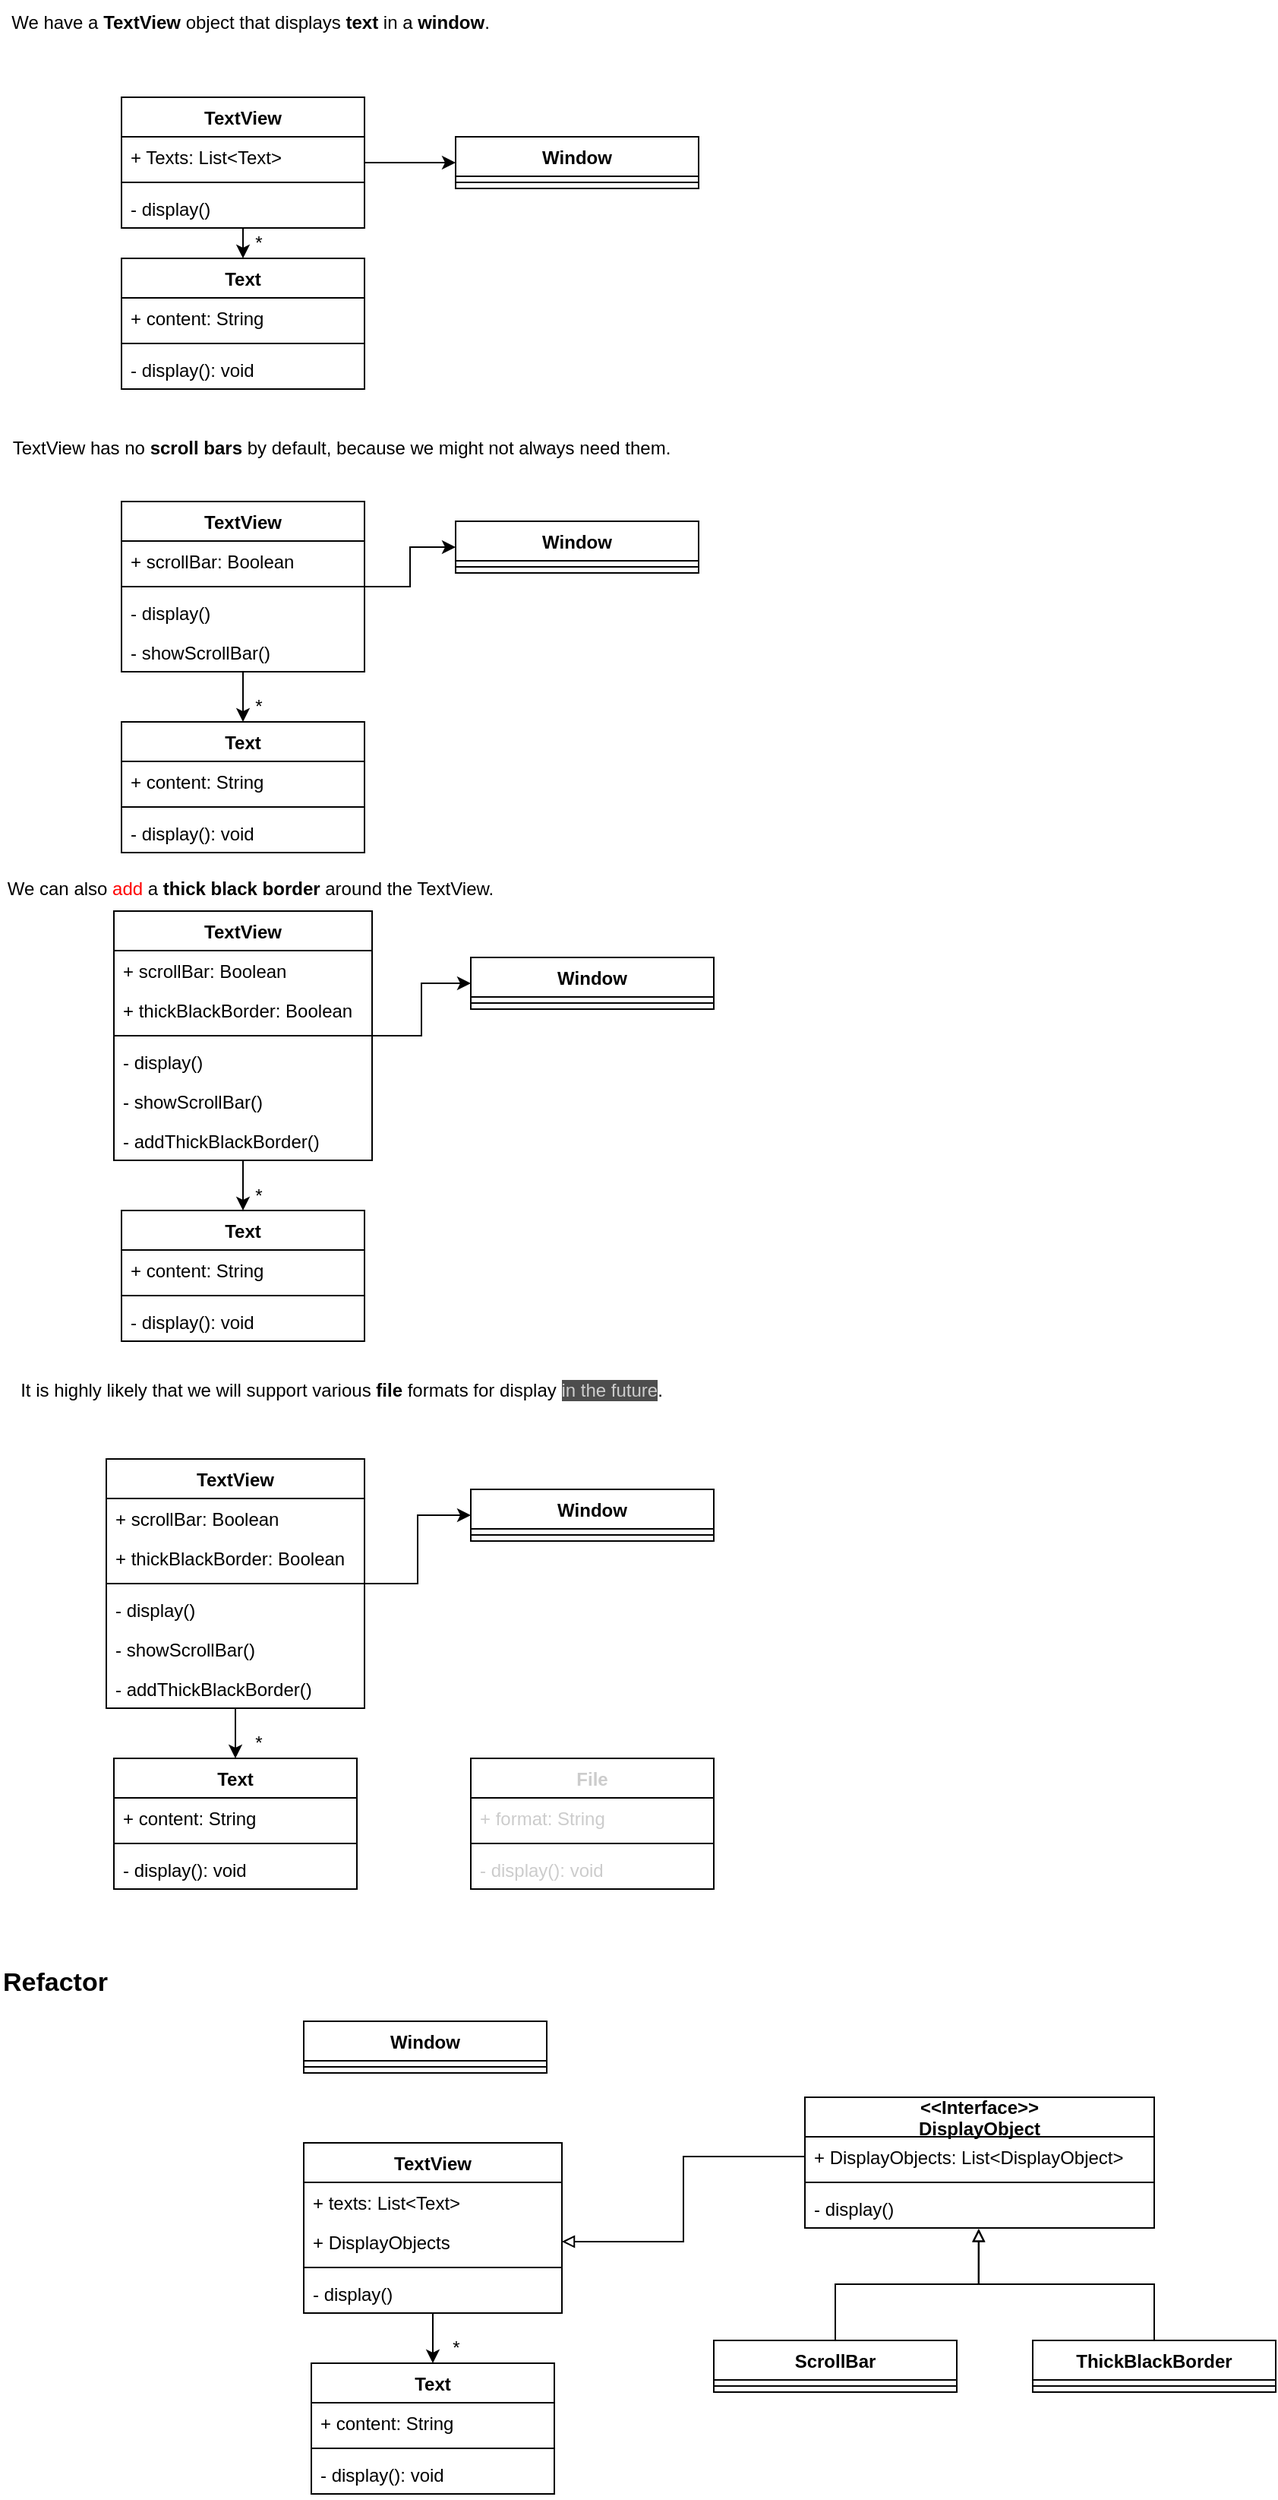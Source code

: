 <mxfile>
    <diagram id="C5RBs43oDa-KdzZeNtuy" name="Page-1">
        <mxGraphModel dx="728" dy="557" grid="1" gridSize="10" guides="1" tooltips="1" connect="1" arrows="1" fold="1" page="1" pageScale="1" pageWidth="827" pageHeight="1169" math="0" shadow="0">
            <root>
                <mxCell id="WIyWlLk6GJQsqaUBKTNV-0"/>
                <mxCell id="WIyWlLk6GJQsqaUBKTNV-1" parent="WIyWlLk6GJQsqaUBKTNV-0"/>
                <mxCell id="yuUWmGz7GWyk-0eLopX_-0" value="We have a &lt;b&gt;TextView&lt;/b&gt; object that displays &lt;b&gt;text&lt;/b&gt; in a &lt;b&gt;window&lt;/b&gt;." style="text;html=1;strokeColor=none;fillColor=none;align=center;verticalAlign=middle;whiteSpace=wrap;rounded=0;" parent="WIyWlLk6GJQsqaUBKTNV-1" vertex="1">
                    <mxGeometry width="330" height="30" as="geometry"/>
                </mxCell>
                <mxCell id="yuUWmGz7GWyk-0eLopX_-1" value="TextView has no &lt;b&gt;scroll bars&lt;/b&gt; by default, because we might not always need them." style="text;html=1;strokeColor=none;fillColor=none;align=center;verticalAlign=middle;whiteSpace=wrap;rounded=0;" parent="WIyWlLk6GJQsqaUBKTNV-1" vertex="1">
                    <mxGeometry y="280" width="450" height="30" as="geometry"/>
                </mxCell>
                <mxCell id="yuUWmGz7GWyk-0eLopX_-2" value="We can also &lt;font color=&quot;#ff0000&quot;&gt;add&lt;/font&gt; a &lt;b&gt;thick black border&lt;/b&gt; around the TextView." style="text;html=1;strokeColor=none;fillColor=none;align=center;verticalAlign=middle;whiteSpace=wrap;rounded=0;" parent="WIyWlLk6GJQsqaUBKTNV-1" vertex="1">
                    <mxGeometry y="569.5" width="330" height="30" as="geometry"/>
                </mxCell>
                <mxCell id="yuUWmGz7GWyk-0eLopX_-3" value="It is highly likely that we will support various &lt;b&gt;file&lt;/b&gt; formats for display &lt;font color=&quot;#cccccc&quot; style=&quot;background-color: rgb(77 , 77 , 77)&quot;&gt;in the future&lt;/font&gt;." style="text;html=1;strokeColor=none;fillColor=none;align=center;verticalAlign=middle;whiteSpace=wrap;rounded=0;" parent="WIyWlLk6GJQsqaUBKTNV-1" vertex="1">
                    <mxGeometry y="900" width="450" height="30" as="geometry"/>
                </mxCell>
                <mxCell id="2FTrZh9dRt6PB6GMCPeH-0" style="edgeStyle=orthogonalEdgeStyle;rounded=0;orthogonalLoop=1;jettySize=auto;html=1;exitX=1;exitY=0.5;exitDx=0;exitDy=0;entryX=0;entryY=0.5;entryDx=0;entryDy=0;" parent="WIyWlLk6GJQsqaUBKTNV-1" source="yuUWmGz7GWyk-0eLopX_-4" target="yuUWmGz7GWyk-0eLopX_-12" edge="1">
                    <mxGeometry relative="1" as="geometry"/>
                </mxCell>
                <mxCell id="2FTrZh9dRt6PB6GMCPeH-51" style="edgeStyle=orthogonalEdgeStyle;rounded=0;orthogonalLoop=1;jettySize=auto;html=1;exitX=0.5;exitY=1;exitDx=0;exitDy=0;entryX=0.5;entryY=0;entryDx=0;entryDy=0;fontColor=#FF0000;" parent="WIyWlLk6GJQsqaUBKTNV-1" source="yuUWmGz7GWyk-0eLopX_-4" target="yuUWmGz7GWyk-0eLopX_-8" edge="1">
                    <mxGeometry relative="1" as="geometry"/>
                </mxCell>
                <mxCell id="yuUWmGz7GWyk-0eLopX_-4" value="TextView" style="swimlane;fontStyle=1;align=center;verticalAlign=top;childLayout=stackLayout;horizontal=1;startSize=26;horizontalStack=0;resizeParent=1;resizeParentMax=0;resizeLast=0;collapsible=1;marginBottom=0;" parent="WIyWlLk6GJQsqaUBKTNV-1" vertex="1">
                    <mxGeometry x="80" y="64" width="160" height="86" as="geometry"/>
                </mxCell>
                <mxCell id="2FTrZh9dRt6PB6GMCPeH-126" value="+ Texts: List&lt;Text&gt;" style="text;strokeColor=none;fillColor=none;align=left;verticalAlign=top;spacingLeft=4;spacingRight=4;overflow=hidden;rotatable=0;points=[[0,0.5],[1,0.5]];portConstraint=eastwest;" parent="yuUWmGz7GWyk-0eLopX_-4" vertex="1">
                    <mxGeometry y="26" width="160" height="26" as="geometry"/>
                </mxCell>
                <mxCell id="yuUWmGz7GWyk-0eLopX_-6" value="" style="line;strokeWidth=1;fillColor=none;align=left;verticalAlign=middle;spacingTop=-1;spacingLeft=3;spacingRight=3;rotatable=0;labelPosition=right;points=[];portConstraint=eastwest;" parent="yuUWmGz7GWyk-0eLopX_-4" vertex="1">
                    <mxGeometry y="52" width="160" height="8" as="geometry"/>
                </mxCell>
                <mxCell id="yuUWmGz7GWyk-0eLopX_-7" value="- display()" style="text;strokeColor=none;fillColor=none;align=left;verticalAlign=top;spacingLeft=4;spacingRight=4;overflow=hidden;rotatable=0;points=[[0,0.5],[1,0.5]];portConstraint=eastwest;" parent="yuUWmGz7GWyk-0eLopX_-4" vertex="1">
                    <mxGeometry y="60" width="160" height="26" as="geometry"/>
                </mxCell>
                <mxCell id="yuUWmGz7GWyk-0eLopX_-8" value="Text" style="swimlane;fontStyle=1;align=center;verticalAlign=top;childLayout=stackLayout;horizontal=1;startSize=26;horizontalStack=0;resizeParent=1;resizeParentMax=0;resizeLast=0;collapsible=1;marginBottom=0;" parent="WIyWlLk6GJQsqaUBKTNV-1" vertex="1">
                    <mxGeometry x="80" y="170" width="160" height="86" as="geometry"/>
                </mxCell>
                <mxCell id="yuUWmGz7GWyk-0eLopX_-9" value="+ content: String" style="text;strokeColor=none;fillColor=none;align=left;verticalAlign=top;spacingLeft=4;spacingRight=4;overflow=hidden;rotatable=0;points=[[0,0.5],[1,0.5]];portConstraint=eastwest;" parent="yuUWmGz7GWyk-0eLopX_-8" vertex="1">
                    <mxGeometry y="26" width="160" height="26" as="geometry"/>
                </mxCell>
                <mxCell id="yuUWmGz7GWyk-0eLopX_-10" value="" style="line;strokeWidth=1;fillColor=none;align=left;verticalAlign=middle;spacingTop=-1;spacingLeft=3;spacingRight=3;rotatable=0;labelPosition=right;points=[];portConstraint=eastwest;" parent="yuUWmGz7GWyk-0eLopX_-8" vertex="1">
                    <mxGeometry y="52" width="160" height="8" as="geometry"/>
                </mxCell>
                <mxCell id="yuUWmGz7GWyk-0eLopX_-11" value="- display(): void" style="text;strokeColor=none;fillColor=none;align=left;verticalAlign=top;spacingLeft=4;spacingRight=4;overflow=hidden;rotatable=0;points=[[0,0.5],[1,0.5]];portConstraint=eastwest;" parent="yuUWmGz7GWyk-0eLopX_-8" vertex="1">
                    <mxGeometry y="60" width="160" height="26" as="geometry"/>
                </mxCell>
                <mxCell id="yuUWmGz7GWyk-0eLopX_-12" value="Window" style="swimlane;fontStyle=1;align=center;verticalAlign=top;childLayout=stackLayout;horizontal=1;startSize=26;horizontalStack=0;resizeParent=1;resizeParentMax=0;resizeLast=0;collapsible=1;marginBottom=0;" parent="WIyWlLk6GJQsqaUBKTNV-1" vertex="1">
                    <mxGeometry x="300" y="90" width="160" height="34" as="geometry"/>
                </mxCell>
                <mxCell id="yuUWmGz7GWyk-0eLopX_-14" value="" style="line;strokeWidth=1;fillColor=none;align=left;verticalAlign=middle;spacingTop=-1;spacingLeft=3;spacingRight=3;rotatable=0;labelPosition=right;points=[];portConstraint=eastwest;" parent="yuUWmGz7GWyk-0eLopX_-12" vertex="1">
                    <mxGeometry y="26" width="160" height="8" as="geometry"/>
                </mxCell>
                <mxCell id="yuUWmGz7GWyk-0eLopX_-17" value="*" style="text;html=1;align=center;verticalAlign=middle;resizable=0;points=[];autosize=1;strokeColor=none;fillColor=none;" parent="WIyWlLk6GJQsqaUBKTNV-1" vertex="1">
                    <mxGeometry x="160" y="150" width="20" height="20" as="geometry"/>
                </mxCell>
                <mxCell id="2FTrZh9dRt6PB6GMCPeH-1" style="edgeStyle=orthogonalEdgeStyle;rounded=0;orthogonalLoop=1;jettySize=auto;html=1;exitX=1;exitY=0.5;exitDx=0;exitDy=0;entryX=0;entryY=0.5;entryDx=0;entryDy=0;" parent="WIyWlLk6GJQsqaUBKTNV-1" source="2FTrZh9dRt6PB6GMCPeH-2" target="2FTrZh9dRt6PB6GMCPeH-10" edge="1">
                    <mxGeometry relative="1" as="geometry"/>
                </mxCell>
                <mxCell id="2FTrZh9dRt6PB6GMCPeH-2" value="TextView" style="swimlane;fontStyle=1;align=center;verticalAlign=top;childLayout=stackLayout;horizontal=1;startSize=26;horizontalStack=0;resizeParent=1;resizeParentMax=0;resizeLast=0;collapsible=1;marginBottom=0;" parent="WIyWlLk6GJQsqaUBKTNV-1" vertex="1">
                    <mxGeometry x="80" y="330" width="160" height="112" as="geometry"/>
                </mxCell>
                <mxCell id="2FTrZh9dRt6PB6GMCPeH-13" value="+ scrollBar: Boolean" style="text;strokeColor=none;fillColor=none;align=left;verticalAlign=top;spacingLeft=4;spacingRight=4;overflow=hidden;rotatable=0;points=[[0,0.5],[1,0.5]];portConstraint=eastwest;" parent="2FTrZh9dRt6PB6GMCPeH-2" vertex="1">
                    <mxGeometry y="26" width="160" height="26" as="geometry"/>
                </mxCell>
                <mxCell id="2FTrZh9dRt6PB6GMCPeH-3" value="" style="line;strokeWidth=1;fillColor=none;align=left;verticalAlign=middle;spacingTop=-1;spacingLeft=3;spacingRight=3;rotatable=0;labelPosition=right;points=[];portConstraint=eastwest;" parent="2FTrZh9dRt6PB6GMCPeH-2" vertex="1">
                    <mxGeometry y="52" width="160" height="8" as="geometry"/>
                </mxCell>
                <mxCell id="2FTrZh9dRt6PB6GMCPeH-14" value="- display()" style="text;strokeColor=none;fillColor=none;align=left;verticalAlign=top;spacingLeft=4;spacingRight=4;overflow=hidden;rotatable=0;points=[[0,0.5],[1,0.5]];portConstraint=eastwest;" parent="2FTrZh9dRt6PB6GMCPeH-2" vertex="1">
                    <mxGeometry y="60" width="160" height="26" as="geometry"/>
                </mxCell>
                <mxCell id="2FTrZh9dRt6PB6GMCPeH-4" value="- showScrollBar()" style="text;strokeColor=none;fillColor=none;align=left;verticalAlign=top;spacingLeft=4;spacingRight=4;overflow=hidden;rotatable=0;points=[[0,0.5],[1,0.5]];portConstraint=eastwest;" parent="2FTrZh9dRt6PB6GMCPeH-2" vertex="1">
                    <mxGeometry y="86" width="160" height="26" as="geometry"/>
                </mxCell>
                <mxCell id="2FTrZh9dRt6PB6GMCPeH-10" value="Window" style="swimlane;fontStyle=1;align=center;verticalAlign=top;childLayout=stackLayout;horizontal=1;startSize=26;horizontalStack=0;resizeParent=1;resizeParentMax=0;resizeLast=0;collapsible=1;marginBottom=0;" parent="WIyWlLk6GJQsqaUBKTNV-1" vertex="1">
                    <mxGeometry x="300" y="343" width="160" height="34" as="geometry"/>
                </mxCell>
                <mxCell id="2FTrZh9dRt6PB6GMCPeH-11" value="" style="line;strokeWidth=1;fillColor=none;align=left;verticalAlign=middle;spacingTop=-1;spacingLeft=3;spacingRight=3;rotatable=0;labelPosition=right;points=[];portConstraint=eastwest;" parent="2FTrZh9dRt6PB6GMCPeH-10" vertex="1">
                    <mxGeometry y="26" width="160" height="8" as="geometry"/>
                </mxCell>
                <mxCell id="2FTrZh9dRt6PB6GMCPeH-15" style="edgeStyle=orthogonalEdgeStyle;rounded=0;orthogonalLoop=1;jettySize=auto;html=1;exitX=1;exitY=0.5;exitDx=0;exitDy=0;entryX=0;entryY=0.5;entryDx=0;entryDy=0;" parent="WIyWlLk6GJQsqaUBKTNV-1" source="2FTrZh9dRt6PB6GMCPeH-16" target="2FTrZh9dRt6PB6GMCPeH-26" edge="1">
                    <mxGeometry relative="1" as="geometry"/>
                </mxCell>
                <mxCell id="2FTrZh9dRt6PB6GMCPeH-16" value="TextView" style="swimlane;fontStyle=1;align=center;verticalAlign=top;childLayout=stackLayout;horizontal=1;startSize=26;horizontalStack=0;resizeParent=1;resizeParentMax=0;resizeLast=0;collapsible=1;marginBottom=0;" parent="WIyWlLk6GJQsqaUBKTNV-1" vertex="1">
                    <mxGeometry x="75" y="599.5" width="170" height="164" as="geometry"/>
                </mxCell>
                <mxCell id="2FTrZh9dRt6PB6GMCPeH-17" value="+ scrollBar: Boolean" style="text;strokeColor=none;fillColor=none;align=left;verticalAlign=top;spacingLeft=4;spacingRight=4;overflow=hidden;rotatable=0;points=[[0,0.5],[1,0.5]];portConstraint=eastwest;" parent="2FTrZh9dRt6PB6GMCPeH-16" vertex="1">
                    <mxGeometry y="26" width="170" height="26" as="geometry"/>
                </mxCell>
                <mxCell id="2FTrZh9dRt6PB6GMCPeH-29" value="+ thickBlackBorder: Boolean" style="text;strokeColor=none;fillColor=none;align=left;verticalAlign=top;spacingLeft=4;spacingRight=4;overflow=hidden;rotatable=0;points=[[0,0.5],[1,0.5]];portConstraint=eastwest;" parent="2FTrZh9dRt6PB6GMCPeH-16" vertex="1">
                    <mxGeometry y="52" width="170" height="26" as="geometry"/>
                </mxCell>
                <mxCell id="2FTrZh9dRt6PB6GMCPeH-18" value="" style="line;strokeWidth=1;fillColor=none;align=left;verticalAlign=middle;spacingTop=-1;spacingLeft=3;spacingRight=3;rotatable=0;labelPosition=right;points=[];portConstraint=eastwest;" parent="2FTrZh9dRt6PB6GMCPeH-16" vertex="1">
                    <mxGeometry y="78" width="170" height="8" as="geometry"/>
                </mxCell>
                <mxCell id="2FTrZh9dRt6PB6GMCPeH-19" value="- display()" style="text;strokeColor=none;fillColor=none;align=left;verticalAlign=top;spacingLeft=4;spacingRight=4;overflow=hidden;rotatable=0;points=[[0,0.5],[1,0.5]];portConstraint=eastwest;" parent="2FTrZh9dRt6PB6GMCPeH-16" vertex="1">
                    <mxGeometry y="86" width="170" height="26" as="geometry"/>
                </mxCell>
                <mxCell id="2FTrZh9dRt6PB6GMCPeH-20" value="- showScrollBar()" style="text;strokeColor=none;fillColor=none;align=left;verticalAlign=top;spacingLeft=4;spacingRight=4;overflow=hidden;rotatable=0;points=[[0,0.5],[1,0.5]];portConstraint=eastwest;" parent="2FTrZh9dRt6PB6GMCPeH-16" vertex="1">
                    <mxGeometry y="112" width="170" height="26" as="geometry"/>
                </mxCell>
                <mxCell id="2FTrZh9dRt6PB6GMCPeH-30" value="- addThickBlackBorder()" style="text;strokeColor=none;fillColor=none;align=left;verticalAlign=top;spacingLeft=4;spacingRight=4;overflow=hidden;rotatable=0;points=[[0,0.5],[1,0.5]];portConstraint=eastwest;" parent="2FTrZh9dRt6PB6GMCPeH-16" vertex="1">
                    <mxGeometry y="138" width="170" height="26" as="geometry"/>
                </mxCell>
                <mxCell id="2FTrZh9dRt6PB6GMCPeH-26" value="Window" style="swimlane;fontStyle=1;align=center;verticalAlign=top;childLayout=stackLayout;horizontal=1;startSize=26;horizontalStack=0;resizeParent=1;resizeParentMax=0;resizeLast=0;collapsible=1;marginBottom=0;" parent="WIyWlLk6GJQsqaUBKTNV-1" vertex="1">
                    <mxGeometry x="310" y="630" width="160" height="34" as="geometry"/>
                </mxCell>
                <mxCell id="2FTrZh9dRt6PB6GMCPeH-27" value="" style="line;strokeWidth=1;fillColor=none;align=left;verticalAlign=middle;spacingTop=-1;spacingLeft=3;spacingRight=3;rotatable=0;labelPosition=right;points=[];portConstraint=eastwest;" parent="2FTrZh9dRt6PB6GMCPeH-26" vertex="1">
                    <mxGeometry y="26" width="160" height="8" as="geometry"/>
                </mxCell>
                <mxCell id="2FTrZh9dRt6PB6GMCPeH-31" style="edgeStyle=orthogonalEdgeStyle;rounded=0;orthogonalLoop=1;jettySize=auto;html=1;exitX=1;exitY=0.5;exitDx=0;exitDy=0;entryX=0;entryY=0.5;entryDx=0;entryDy=0;" parent="WIyWlLk6GJQsqaUBKTNV-1" source="2FTrZh9dRt6PB6GMCPeH-32" target="2FTrZh9dRt6PB6GMCPeH-44" edge="1">
                    <mxGeometry relative="1" as="geometry"/>
                </mxCell>
                <mxCell id="2FTrZh9dRt6PB6GMCPeH-32" value="TextView" style="swimlane;fontStyle=1;align=center;verticalAlign=top;childLayout=stackLayout;horizontal=1;startSize=26;horizontalStack=0;resizeParent=1;resizeParentMax=0;resizeLast=0;collapsible=1;marginBottom=0;" parent="WIyWlLk6GJQsqaUBKTNV-1" vertex="1">
                    <mxGeometry x="70" y="960" width="170" height="164" as="geometry"/>
                </mxCell>
                <mxCell id="2FTrZh9dRt6PB6GMCPeH-33" value="+ scrollBar: Boolean" style="text;strokeColor=none;fillColor=none;align=left;verticalAlign=top;spacingLeft=4;spacingRight=4;overflow=hidden;rotatable=0;points=[[0,0.5],[1,0.5]];portConstraint=eastwest;" parent="2FTrZh9dRt6PB6GMCPeH-32" vertex="1">
                    <mxGeometry y="26" width="170" height="26" as="geometry"/>
                </mxCell>
                <mxCell id="2FTrZh9dRt6PB6GMCPeH-34" value="+ thickBlackBorder: Boolean" style="text;strokeColor=none;fillColor=none;align=left;verticalAlign=top;spacingLeft=4;spacingRight=4;overflow=hidden;rotatable=0;points=[[0,0.5],[1,0.5]];portConstraint=eastwest;" parent="2FTrZh9dRt6PB6GMCPeH-32" vertex="1">
                    <mxGeometry y="52" width="170" height="26" as="geometry"/>
                </mxCell>
                <mxCell id="2FTrZh9dRt6PB6GMCPeH-35" value="" style="line;strokeWidth=1;fillColor=none;align=left;verticalAlign=middle;spacingTop=-1;spacingLeft=3;spacingRight=3;rotatable=0;labelPosition=right;points=[];portConstraint=eastwest;" parent="2FTrZh9dRt6PB6GMCPeH-32" vertex="1">
                    <mxGeometry y="78" width="170" height="8" as="geometry"/>
                </mxCell>
                <mxCell id="2FTrZh9dRt6PB6GMCPeH-36" value="- display()" style="text;strokeColor=none;fillColor=none;align=left;verticalAlign=top;spacingLeft=4;spacingRight=4;overflow=hidden;rotatable=0;points=[[0,0.5],[1,0.5]];portConstraint=eastwest;" parent="2FTrZh9dRt6PB6GMCPeH-32" vertex="1">
                    <mxGeometry y="86" width="170" height="26" as="geometry"/>
                </mxCell>
                <mxCell id="2FTrZh9dRt6PB6GMCPeH-37" value="- showScrollBar()" style="text;strokeColor=none;fillColor=none;align=left;verticalAlign=top;spacingLeft=4;spacingRight=4;overflow=hidden;rotatable=0;points=[[0,0.5],[1,0.5]];portConstraint=eastwest;" parent="2FTrZh9dRt6PB6GMCPeH-32" vertex="1">
                    <mxGeometry y="112" width="170" height="26" as="geometry"/>
                </mxCell>
                <mxCell id="2FTrZh9dRt6PB6GMCPeH-38" value="- addThickBlackBorder()" style="text;strokeColor=none;fillColor=none;align=left;verticalAlign=top;spacingLeft=4;spacingRight=4;overflow=hidden;rotatable=0;points=[[0,0.5],[1,0.5]];portConstraint=eastwest;" parent="2FTrZh9dRt6PB6GMCPeH-32" vertex="1">
                    <mxGeometry y="138" width="170" height="26" as="geometry"/>
                </mxCell>
                <mxCell id="2FTrZh9dRt6PB6GMCPeH-44" value="Window" style="swimlane;fontStyle=1;align=center;verticalAlign=top;childLayout=stackLayout;horizontal=1;startSize=26;horizontalStack=0;resizeParent=1;resizeParentMax=0;resizeLast=0;collapsible=1;marginBottom=0;" parent="WIyWlLk6GJQsqaUBKTNV-1" vertex="1">
                    <mxGeometry x="310" y="980" width="160" height="34" as="geometry"/>
                </mxCell>
                <mxCell id="2FTrZh9dRt6PB6GMCPeH-45" value="" style="line;strokeWidth=1;fillColor=none;align=left;verticalAlign=middle;spacingTop=-1;spacingLeft=3;spacingRight=3;rotatable=0;labelPosition=right;points=[];portConstraint=eastwest;" parent="2FTrZh9dRt6PB6GMCPeH-44" vertex="1">
                    <mxGeometry y="26" width="160" height="8" as="geometry"/>
                </mxCell>
                <mxCell id="2FTrZh9dRt6PB6GMCPeH-47" value="File" style="swimlane;fontStyle=1;align=center;verticalAlign=top;childLayout=stackLayout;horizontal=1;startSize=26;horizontalStack=0;resizeParent=1;resizeParentMax=0;resizeLast=0;collapsible=1;marginBottom=0;fontColor=#CCCCCC;" parent="WIyWlLk6GJQsqaUBKTNV-1" vertex="1">
                    <mxGeometry x="310" y="1157" width="160" height="86" as="geometry"/>
                </mxCell>
                <mxCell id="2FTrZh9dRt6PB6GMCPeH-48" value="+ format: String" style="text;strokeColor=none;fillColor=none;align=left;verticalAlign=top;spacingLeft=4;spacingRight=4;overflow=hidden;rotatable=0;points=[[0,0.5],[1,0.5]];portConstraint=eastwest;fontColor=#CCCCCC;" parent="2FTrZh9dRt6PB6GMCPeH-47" vertex="1">
                    <mxGeometry y="26" width="160" height="26" as="geometry"/>
                </mxCell>
                <mxCell id="2FTrZh9dRt6PB6GMCPeH-49" value="" style="line;strokeWidth=1;fillColor=none;align=left;verticalAlign=middle;spacingTop=-1;spacingLeft=3;spacingRight=3;rotatable=0;labelPosition=right;points=[];portConstraint=eastwest;" parent="2FTrZh9dRt6PB6GMCPeH-47" vertex="1">
                    <mxGeometry y="52" width="160" height="8" as="geometry"/>
                </mxCell>
                <mxCell id="2FTrZh9dRt6PB6GMCPeH-50" value="- display(): void" style="text;strokeColor=none;fillColor=none;align=left;verticalAlign=top;spacingLeft=4;spacingRight=4;overflow=hidden;rotatable=0;points=[[0,0.5],[1,0.5]];portConstraint=eastwest;fontColor=#CCCCCC;" parent="2FTrZh9dRt6PB6GMCPeH-47" vertex="1">
                    <mxGeometry y="60" width="160" height="26" as="geometry"/>
                </mxCell>
                <mxCell id="2FTrZh9dRt6PB6GMCPeH-61" style="edgeStyle=orthogonalEdgeStyle;rounded=0;orthogonalLoop=1;jettySize=auto;html=1;exitX=0.5;exitY=1;exitDx=0;exitDy=0;entryX=0.5;entryY=0;entryDx=0;entryDy=0;fontColor=#FF0000;" parent="WIyWlLk6GJQsqaUBKTNV-1" target="2FTrZh9dRt6PB6GMCPeH-62" edge="1">
                    <mxGeometry relative="1" as="geometry">
                        <mxPoint x="160" y="442" as="sourcePoint"/>
                    </mxGeometry>
                </mxCell>
                <mxCell id="2FTrZh9dRt6PB6GMCPeH-62" value="Text" style="swimlane;fontStyle=1;align=center;verticalAlign=top;childLayout=stackLayout;horizontal=1;startSize=26;horizontalStack=0;resizeParent=1;resizeParentMax=0;resizeLast=0;collapsible=1;marginBottom=0;" parent="WIyWlLk6GJQsqaUBKTNV-1" vertex="1">
                    <mxGeometry x="80" y="475" width="160" height="86" as="geometry"/>
                </mxCell>
                <mxCell id="2FTrZh9dRt6PB6GMCPeH-63" value="+ content: String" style="text;strokeColor=none;fillColor=none;align=left;verticalAlign=top;spacingLeft=4;spacingRight=4;overflow=hidden;rotatable=0;points=[[0,0.5],[1,0.5]];portConstraint=eastwest;" parent="2FTrZh9dRt6PB6GMCPeH-62" vertex="1">
                    <mxGeometry y="26" width="160" height="26" as="geometry"/>
                </mxCell>
                <mxCell id="2FTrZh9dRt6PB6GMCPeH-64" value="" style="line;strokeWidth=1;fillColor=none;align=left;verticalAlign=middle;spacingTop=-1;spacingLeft=3;spacingRight=3;rotatable=0;labelPosition=right;points=[];portConstraint=eastwest;" parent="2FTrZh9dRt6PB6GMCPeH-62" vertex="1">
                    <mxGeometry y="52" width="160" height="8" as="geometry"/>
                </mxCell>
                <mxCell id="2FTrZh9dRt6PB6GMCPeH-65" value="- display(): void" style="text;strokeColor=none;fillColor=none;align=left;verticalAlign=top;spacingLeft=4;spacingRight=4;overflow=hidden;rotatable=0;points=[[0,0.5],[1,0.5]];portConstraint=eastwest;" parent="2FTrZh9dRt6PB6GMCPeH-62" vertex="1">
                    <mxGeometry y="60" width="160" height="26" as="geometry"/>
                </mxCell>
                <mxCell id="2FTrZh9dRt6PB6GMCPeH-66" value="*" style="text;html=1;align=center;verticalAlign=middle;resizable=0;points=[];autosize=1;strokeColor=none;fillColor=none;" parent="WIyWlLk6GJQsqaUBKTNV-1" vertex="1">
                    <mxGeometry x="160" y="455" width="20" height="20" as="geometry"/>
                </mxCell>
                <mxCell id="2FTrZh9dRt6PB6GMCPeH-68" style="edgeStyle=orthogonalEdgeStyle;rounded=0;orthogonalLoop=1;jettySize=auto;html=1;exitX=0.5;exitY=1;exitDx=0;exitDy=0;entryX=0.5;entryY=0;entryDx=0;entryDy=0;fontColor=#FF0000;" parent="WIyWlLk6GJQsqaUBKTNV-1" target="2FTrZh9dRt6PB6GMCPeH-69" edge="1">
                    <mxGeometry relative="1" as="geometry">
                        <mxPoint x="160" y="763.5" as="sourcePoint"/>
                    </mxGeometry>
                </mxCell>
                <mxCell id="2FTrZh9dRt6PB6GMCPeH-69" value="Text" style="swimlane;fontStyle=1;align=center;verticalAlign=top;childLayout=stackLayout;horizontal=1;startSize=26;horizontalStack=0;resizeParent=1;resizeParentMax=0;resizeLast=0;collapsible=1;marginBottom=0;" parent="WIyWlLk6GJQsqaUBKTNV-1" vertex="1">
                    <mxGeometry x="80" y="796.5" width="160" height="86" as="geometry"/>
                </mxCell>
                <mxCell id="2FTrZh9dRt6PB6GMCPeH-70" value="+ content: String" style="text;strokeColor=none;fillColor=none;align=left;verticalAlign=top;spacingLeft=4;spacingRight=4;overflow=hidden;rotatable=0;points=[[0,0.5],[1,0.5]];portConstraint=eastwest;" parent="2FTrZh9dRt6PB6GMCPeH-69" vertex="1">
                    <mxGeometry y="26" width="160" height="26" as="geometry"/>
                </mxCell>
                <mxCell id="2FTrZh9dRt6PB6GMCPeH-71" value="" style="line;strokeWidth=1;fillColor=none;align=left;verticalAlign=middle;spacingTop=-1;spacingLeft=3;spacingRight=3;rotatable=0;labelPosition=right;points=[];portConstraint=eastwest;" parent="2FTrZh9dRt6PB6GMCPeH-69" vertex="1">
                    <mxGeometry y="52" width="160" height="8" as="geometry"/>
                </mxCell>
                <mxCell id="2FTrZh9dRt6PB6GMCPeH-72" value="- display(): void" style="text;strokeColor=none;fillColor=none;align=left;verticalAlign=top;spacingLeft=4;spacingRight=4;overflow=hidden;rotatable=0;points=[[0,0.5],[1,0.5]];portConstraint=eastwest;" parent="2FTrZh9dRt6PB6GMCPeH-69" vertex="1">
                    <mxGeometry y="60" width="160" height="26" as="geometry"/>
                </mxCell>
                <mxCell id="2FTrZh9dRt6PB6GMCPeH-73" value="*" style="text;html=1;align=center;verticalAlign=middle;resizable=0;points=[];autosize=1;strokeColor=none;fillColor=none;" parent="WIyWlLk6GJQsqaUBKTNV-1" vertex="1">
                    <mxGeometry x="160" y="776.5" width="20" height="20" as="geometry"/>
                </mxCell>
                <mxCell id="2FTrZh9dRt6PB6GMCPeH-74" style="edgeStyle=orthogonalEdgeStyle;rounded=0;orthogonalLoop=1;jettySize=auto;html=1;exitX=0.5;exitY=1;exitDx=0;exitDy=0;entryX=0.5;entryY=0;entryDx=0;entryDy=0;fontColor=#FF0000;" parent="WIyWlLk6GJQsqaUBKTNV-1" target="2FTrZh9dRt6PB6GMCPeH-75" edge="1">
                    <mxGeometry relative="1" as="geometry">
                        <mxPoint x="160" y="1124" as="sourcePoint"/>
                    </mxGeometry>
                </mxCell>
                <mxCell id="2FTrZh9dRt6PB6GMCPeH-75" value="Text" style="swimlane;fontStyle=1;align=center;verticalAlign=top;childLayout=stackLayout;horizontal=1;startSize=26;horizontalStack=0;resizeParent=1;resizeParentMax=0;resizeLast=0;collapsible=1;marginBottom=0;" parent="WIyWlLk6GJQsqaUBKTNV-1" vertex="1">
                    <mxGeometry x="75" y="1157" width="160" height="86" as="geometry"/>
                </mxCell>
                <mxCell id="2FTrZh9dRt6PB6GMCPeH-76" value="+ content: String" style="text;strokeColor=none;fillColor=none;align=left;verticalAlign=top;spacingLeft=4;spacingRight=4;overflow=hidden;rotatable=0;points=[[0,0.5],[1,0.5]];portConstraint=eastwest;" parent="2FTrZh9dRt6PB6GMCPeH-75" vertex="1">
                    <mxGeometry y="26" width="160" height="26" as="geometry"/>
                </mxCell>
                <mxCell id="2FTrZh9dRt6PB6GMCPeH-77" value="" style="line;strokeWidth=1;fillColor=none;align=left;verticalAlign=middle;spacingTop=-1;spacingLeft=3;spacingRight=3;rotatable=0;labelPosition=right;points=[];portConstraint=eastwest;" parent="2FTrZh9dRt6PB6GMCPeH-75" vertex="1">
                    <mxGeometry y="52" width="160" height="8" as="geometry"/>
                </mxCell>
                <mxCell id="2FTrZh9dRt6PB6GMCPeH-78" value="- display(): void" style="text;strokeColor=none;fillColor=none;align=left;verticalAlign=top;spacingLeft=4;spacingRight=4;overflow=hidden;rotatable=0;points=[[0,0.5],[1,0.5]];portConstraint=eastwest;" parent="2FTrZh9dRt6PB6GMCPeH-75" vertex="1">
                    <mxGeometry y="60" width="160" height="26" as="geometry"/>
                </mxCell>
                <mxCell id="2FTrZh9dRt6PB6GMCPeH-79" value="*" style="text;html=1;align=center;verticalAlign=middle;resizable=0;points=[];autosize=1;strokeColor=none;fillColor=none;" parent="WIyWlLk6GJQsqaUBKTNV-1" vertex="1">
                    <mxGeometry x="160" y="1137" width="20" height="20" as="geometry"/>
                </mxCell>
                <mxCell id="2FTrZh9dRt6PB6GMCPeH-80" value="&lt;b&gt;&lt;font style=&quot;font-size: 17px&quot;&gt;Refactor&lt;/font&gt;&lt;/b&gt;" style="text;html=1;strokeColor=none;fillColor=none;align=left;verticalAlign=middle;whiteSpace=wrap;rounded=0;" parent="WIyWlLk6GJQsqaUBKTNV-1" vertex="1">
                    <mxGeometry y="1290" width="450" height="30" as="geometry"/>
                </mxCell>
                <mxCell id="2FTrZh9dRt6PB6GMCPeH-81" value="Window" style="swimlane;fontStyle=1;align=center;verticalAlign=top;childLayout=stackLayout;horizontal=1;startSize=26;horizontalStack=0;resizeParent=1;resizeParentMax=0;resizeLast=0;collapsible=1;marginBottom=0;" parent="WIyWlLk6GJQsqaUBKTNV-1" vertex="1">
                    <mxGeometry x="200" y="1330" width="160" height="34" as="geometry"/>
                </mxCell>
                <mxCell id="2FTrZh9dRt6PB6GMCPeH-82" value="" style="line;strokeWidth=1;fillColor=none;align=left;verticalAlign=middle;spacingTop=-1;spacingLeft=3;spacingRight=3;rotatable=0;labelPosition=right;points=[];portConstraint=eastwest;" parent="2FTrZh9dRt6PB6GMCPeH-81" vertex="1">
                    <mxGeometry y="26" width="160" height="8" as="geometry"/>
                </mxCell>
                <mxCell id="2FTrZh9dRt6PB6GMCPeH-83" value="TextView" style="swimlane;fontStyle=1;align=center;verticalAlign=top;childLayout=stackLayout;horizontal=1;startSize=26;horizontalStack=0;resizeParent=1;resizeParentMax=0;resizeLast=0;collapsible=1;marginBottom=0;" parent="WIyWlLk6GJQsqaUBKTNV-1" vertex="1">
                    <mxGeometry x="200" y="1410" width="170" height="112" as="geometry"/>
                </mxCell>
                <mxCell id="2FTrZh9dRt6PB6GMCPeH-84" value="+ texts: List&lt;Text&gt;" style="text;strokeColor=none;fillColor=none;align=left;verticalAlign=top;spacingLeft=4;spacingRight=4;overflow=hidden;rotatable=0;points=[[0,0.5],[1,0.5]];portConstraint=eastwest;" parent="2FTrZh9dRt6PB6GMCPeH-83" vertex="1">
                    <mxGeometry y="26" width="170" height="26" as="geometry"/>
                </mxCell>
                <mxCell id="2FTrZh9dRt6PB6GMCPeH-85" value="+ DisplayObjects" style="text;strokeColor=none;fillColor=none;align=left;verticalAlign=top;spacingLeft=4;spacingRight=4;overflow=hidden;rotatable=0;points=[[0,0.5],[1,0.5]];portConstraint=eastwest;" parent="2FTrZh9dRt6PB6GMCPeH-83" vertex="1">
                    <mxGeometry y="52" width="170" height="26" as="geometry"/>
                </mxCell>
                <mxCell id="2FTrZh9dRt6PB6GMCPeH-86" value="" style="line;strokeWidth=1;fillColor=none;align=left;verticalAlign=middle;spacingTop=-1;spacingLeft=3;spacingRight=3;rotatable=0;labelPosition=right;points=[];portConstraint=eastwest;" parent="2FTrZh9dRt6PB6GMCPeH-83" vertex="1">
                    <mxGeometry y="78" width="170" height="8" as="geometry"/>
                </mxCell>
                <mxCell id="2FTrZh9dRt6PB6GMCPeH-87" value="- display()" style="text;strokeColor=none;fillColor=none;align=left;verticalAlign=top;spacingLeft=4;spacingRight=4;overflow=hidden;rotatable=0;points=[[0,0.5],[1,0.5]];portConstraint=eastwest;" parent="2FTrZh9dRt6PB6GMCPeH-83" vertex="1">
                    <mxGeometry y="86" width="170" height="26" as="geometry"/>
                </mxCell>
                <mxCell id="2FTrZh9dRt6PB6GMCPeH-104" value="&lt;&lt;Interface&gt;&gt;&#10;DisplayObject" style="swimlane;fontStyle=1;align=center;verticalAlign=middle;childLayout=stackLayout;horizontal=1;startSize=26;horizontalStack=0;resizeParent=1;resizeParentMax=0;resizeLast=0;collapsible=1;marginBottom=0;labelBackgroundColor=none;fontSize=12;fontColor=#000000;spacing=4;" parent="WIyWlLk6GJQsqaUBKTNV-1" vertex="1">
                    <mxGeometry x="530" y="1380" width="230" height="86" as="geometry"/>
                </mxCell>
                <mxCell id="2FTrZh9dRt6PB6GMCPeH-105" value="+ DisplayObjects: List&lt;DisplayObject&gt;" style="text;strokeColor=none;fillColor=none;align=left;verticalAlign=top;spacingLeft=4;spacingRight=4;overflow=hidden;rotatable=0;points=[[0,0.5],[1,0.5]];portConstraint=eastwest;labelBackgroundColor=none;fontSize=12;fontColor=#000000;" parent="2FTrZh9dRt6PB6GMCPeH-104" vertex="1">
                    <mxGeometry y="26" width="230" height="26" as="geometry"/>
                </mxCell>
                <mxCell id="2FTrZh9dRt6PB6GMCPeH-106" value="" style="line;strokeWidth=1;fillColor=none;align=left;verticalAlign=middle;spacingTop=-1;spacingLeft=3;spacingRight=3;rotatable=0;labelPosition=right;points=[];portConstraint=eastwest;labelBackgroundColor=none;fontSize=17;fontColor=#000000;" parent="2FTrZh9dRt6PB6GMCPeH-104" vertex="1">
                    <mxGeometry y="52" width="230" height="8" as="geometry"/>
                </mxCell>
                <mxCell id="2FTrZh9dRt6PB6GMCPeH-107" value="- display()" style="text;strokeColor=none;fillColor=none;align=left;verticalAlign=top;spacingLeft=4;spacingRight=4;overflow=hidden;rotatable=0;points=[[0,0.5],[1,0.5]];portConstraint=eastwest;labelBackgroundColor=none;fontSize=12;fontColor=#000000;" parent="2FTrZh9dRt6PB6GMCPeH-104" vertex="1">
                    <mxGeometry y="60" width="230" height="26" as="geometry"/>
                </mxCell>
                <mxCell id="2FTrZh9dRt6PB6GMCPeH-115" style="edgeStyle=orthogonalEdgeStyle;rounded=0;orthogonalLoop=1;jettySize=auto;html=1;exitX=0.5;exitY=0;exitDx=0;exitDy=0;fontSize=12;fontColor=#000000;entryX=0.498;entryY=1.024;entryDx=0;entryDy=0;entryPerimeter=0;endArrow=block;endFill=0;" parent="WIyWlLk6GJQsqaUBKTNV-1" source="2FTrZh9dRt6PB6GMCPeH-109" target="2FTrZh9dRt6PB6GMCPeH-107" edge="1">
                    <mxGeometry relative="1" as="geometry">
                        <mxPoint x="650" y="1480" as="targetPoint"/>
                    </mxGeometry>
                </mxCell>
                <mxCell id="2FTrZh9dRt6PB6GMCPeH-109" value="ScrollBar" style="swimlane;fontStyle=1;align=center;verticalAlign=top;childLayout=stackLayout;horizontal=1;startSize=26;horizontalStack=0;resizeParent=1;resizeParentMax=0;resizeLast=0;collapsible=1;marginBottom=0;labelBackgroundColor=none;fontSize=12;fontColor=#000000;" parent="WIyWlLk6GJQsqaUBKTNV-1" vertex="1">
                    <mxGeometry x="470" y="1540" width="160" height="34" as="geometry"/>
                </mxCell>
                <mxCell id="2FTrZh9dRt6PB6GMCPeH-111" value="" style="line;strokeWidth=1;fillColor=none;align=left;verticalAlign=middle;spacingTop=-1;spacingLeft=3;spacingRight=3;rotatable=0;labelPosition=right;points=[];portConstraint=eastwest;labelBackgroundColor=none;fontSize=12;fontColor=#000000;" parent="2FTrZh9dRt6PB6GMCPeH-109" vertex="1">
                    <mxGeometry y="26" width="160" height="8" as="geometry"/>
                </mxCell>
                <mxCell id="2FTrZh9dRt6PB6GMCPeH-117" style="edgeStyle=orthogonalEdgeStyle;rounded=0;orthogonalLoop=1;jettySize=auto;html=1;exitX=0.5;exitY=0;exitDx=0;exitDy=0;fontSize=12;fontColor=#000000;entryX=0.497;entryY=1.023;entryDx=0;entryDy=0;entryPerimeter=0;endArrow=block;endFill=0;" parent="WIyWlLk6GJQsqaUBKTNV-1" source="2FTrZh9dRt6PB6GMCPeH-113" target="2FTrZh9dRt6PB6GMCPeH-107" edge="1">
                    <mxGeometry relative="1" as="geometry">
                        <mxPoint x="650" y="1480" as="targetPoint"/>
                    </mxGeometry>
                </mxCell>
                <mxCell id="2FTrZh9dRt6PB6GMCPeH-113" value="ThickBlackBorder" style="swimlane;fontStyle=1;align=center;verticalAlign=top;childLayout=stackLayout;horizontal=1;startSize=26;horizontalStack=0;resizeParent=1;resizeParentMax=0;resizeLast=0;collapsible=1;marginBottom=0;labelBackgroundColor=none;fontSize=12;fontColor=#000000;" parent="WIyWlLk6GJQsqaUBKTNV-1" vertex="1">
                    <mxGeometry x="680" y="1540" width="160" height="34" as="geometry"/>
                </mxCell>
                <mxCell id="2FTrZh9dRt6PB6GMCPeH-114" value="" style="line;strokeWidth=1;fillColor=none;align=left;verticalAlign=middle;spacingTop=-1;spacingLeft=3;spacingRight=3;rotatable=0;labelPosition=right;points=[];portConstraint=eastwest;labelBackgroundColor=none;fontSize=12;fontColor=#000000;" parent="2FTrZh9dRt6PB6GMCPeH-113" vertex="1">
                    <mxGeometry y="26" width="160" height="8" as="geometry"/>
                </mxCell>
                <mxCell id="2FTrZh9dRt6PB6GMCPeH-119" style="edgeStyle=orthogonalEdgeStyle;rounded=0;orthogonalLoop=1;jettySize=auto;html=1;exitX=0.5;exitY=1;exitDx=0;exitDy=0;entryX=0.5;entryY=0;entryDx=0;entryDy=0;fontColor=#FF0000;" parent="WIyWlLk6GJQsqaUBKTNV-1" target="2FTrZh9dRt6PB6GMCPeH-120" edge="1">
                    <mxGeometry relative="1" as="geometry">
                        <mxPoint x="290" y="1522.0" as="sourcePoint"/>
                    </mxGeometry>
                </mxCell>
                <mxCell id="2FTrZh9dRt6PB6GMCPeH-120" value="Text" style="swimlane;fontStyle=1;align=center;verticalAlign=top;childLayout=stackLayout;horizontal=1;startSize=26;horizontalStack=0;resizeParent=1;resizeParentMax=0;resizeLast=0;collapsible=1;marginBottom=0;" parent="WIyWlLk6GJQsqaUBKTNV-1" vertex="1">
                    <mxGeometry x="205" y="1555" width="160" height="86" as="geometry"/>
                </mxCell>
                <mxCell id="2FTrZh9dRt6PB6GMCPeH-121" value="+ content: String" style="text;strokeColor=none;fillColor=none;align=left;verticalAlign=top;spacingLeft=4;spacingRight=4;overflow=hidden;rotatable=0;points=[[0,0.5],[1,0.5]];portConstraint=eastwest;" parent="2FTrZh9dRt6PB6GMCPeH-120" vertex="1">
                    <mxGeometry y="26" width="160" height="26" as="geometry"/>
                </mxCell>
                <mxCell id="2FTrZh9dRt6PB6GMCPeH-122" value="" style="line;strokeWidth=1;fillColor=none;align=left;verticalAlign=middle;spacingTop=-1;spacingLeft=3;spacingRight=3;rotatable=0;labelPosition=right;points=[];portConstraint=eastwest;" parent="2FTrZh9dRt6PB6GMCPeH-120" vertex="1">
                    <mxGeometry y="52" width="160" height="8" as="geometry"/>
                </mxCell>
                <mxCell id="2FTrZh9dRt6PB6GMCPeH-123" value="- display(): void" style="text;strokeColor=none;fillColor=none;align=left;verticalAlign=top;spacingLeft=4;spacingRight=4;overflow=hidden;rotatable=0;points=[[0,0.5],[1,0.5]];portConstraint=eastwest;" parent="2FTrZh9dRt6PB6GMCPeH-120" vertex="1">
                    <mxGeometry y="60" width="160" height="26" as="geometry"/>
                </mxCell>
                <mxCell id="2FTrZh9dRt6PB6GMCPeH-124" value="*" style="text;html=1;align=center;verticalAlign=middle;resizable=0;points=[];autosize=1;strokeColor=none;fillColor=none;" parent="WIyWlLk6GJQsqaUBKTNV-1" vertex="1">
                    <mxGeometry x="290" y="1535" width="20" height="20" as="geometry"/>
                </mxCell>
                <mxCell id="2FTrZh9dRt6PB6GMCPeH-125" style="edgeStyle=orthogonalEdgeStyle;rounded=0;orthogonalLoop=1;jettySize=auto;html=1;exitX=0;exitY=0.5;exitDx=0;exitDy=0;entryX=1;entryY=0.5;entryDx=0;entryDy=0;fontSize=12;fontColor=#000000;endArrow=block;endFill=0;" parent="WIyWlLk6GJQsqaUBKTNV-1" source="2FTrZh9dRt6PB6GMCPeH-105" target="2FTrZh9dRt6PB6GMCPeH-85" edge="1">
                    <mxGeometry relative="1" as="geometry"/>
                </mxCell>
            </root>
        </mxGraphModel>
    </diagram>
</mxfile>